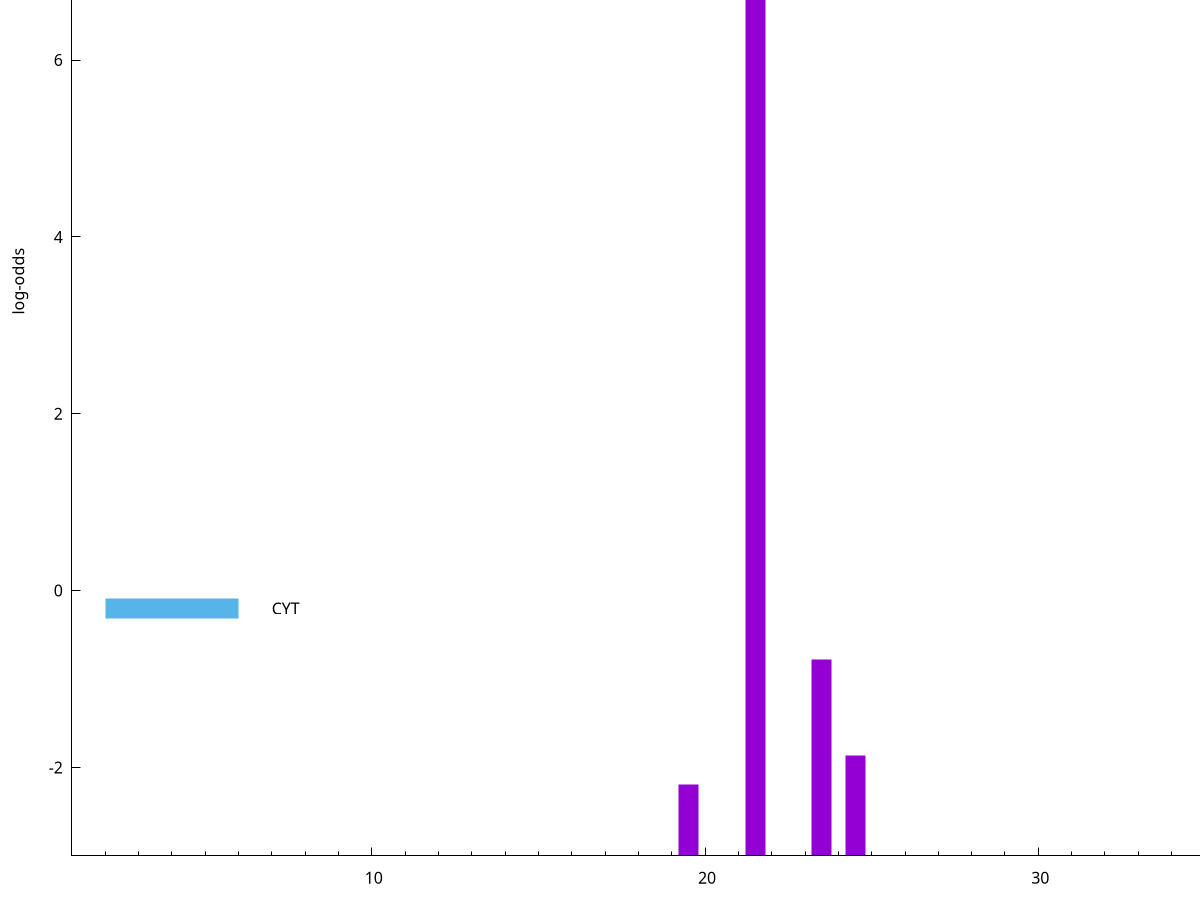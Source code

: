 set title "LipoP predictions for SRR3987123.gff"
set size 2., 1.4
set xrange [1:70] 
set mxtics 10
set yrange [-3:10]
set y2range [0:13]
set ylabel "log-odds"
set term postscript eps color solid "Helvetica" 30
set output "SRR3987123.gff11.eps"
set arrow from 2,9.13413 to 6,9.13413 nohead lt 1 lw 20
set label "SpI" at 7,9.13413
set arrow from 2,-0.200913 to 6,-0.200913 nohead lt 3 lw 20
set label "CYT" at 7,-0.200913
set arrow from 2,9.13413 to 6,9.13413 nohead lt 1 lw 20
set label "SpI" at 7,9.13413
# NOTE: The scores below are the log-odds scores with the threshold
# NOTE: subtracted (a hack to make gnuplot make the histogram all
# NOTE: look nice).
plot "-" axes x1y2 title "" with impulses lt 1 lw 20
21.500000 12.131310
23.500000 2.215636
24.500000 1.137630
19.500000 0.802860
e
exit
